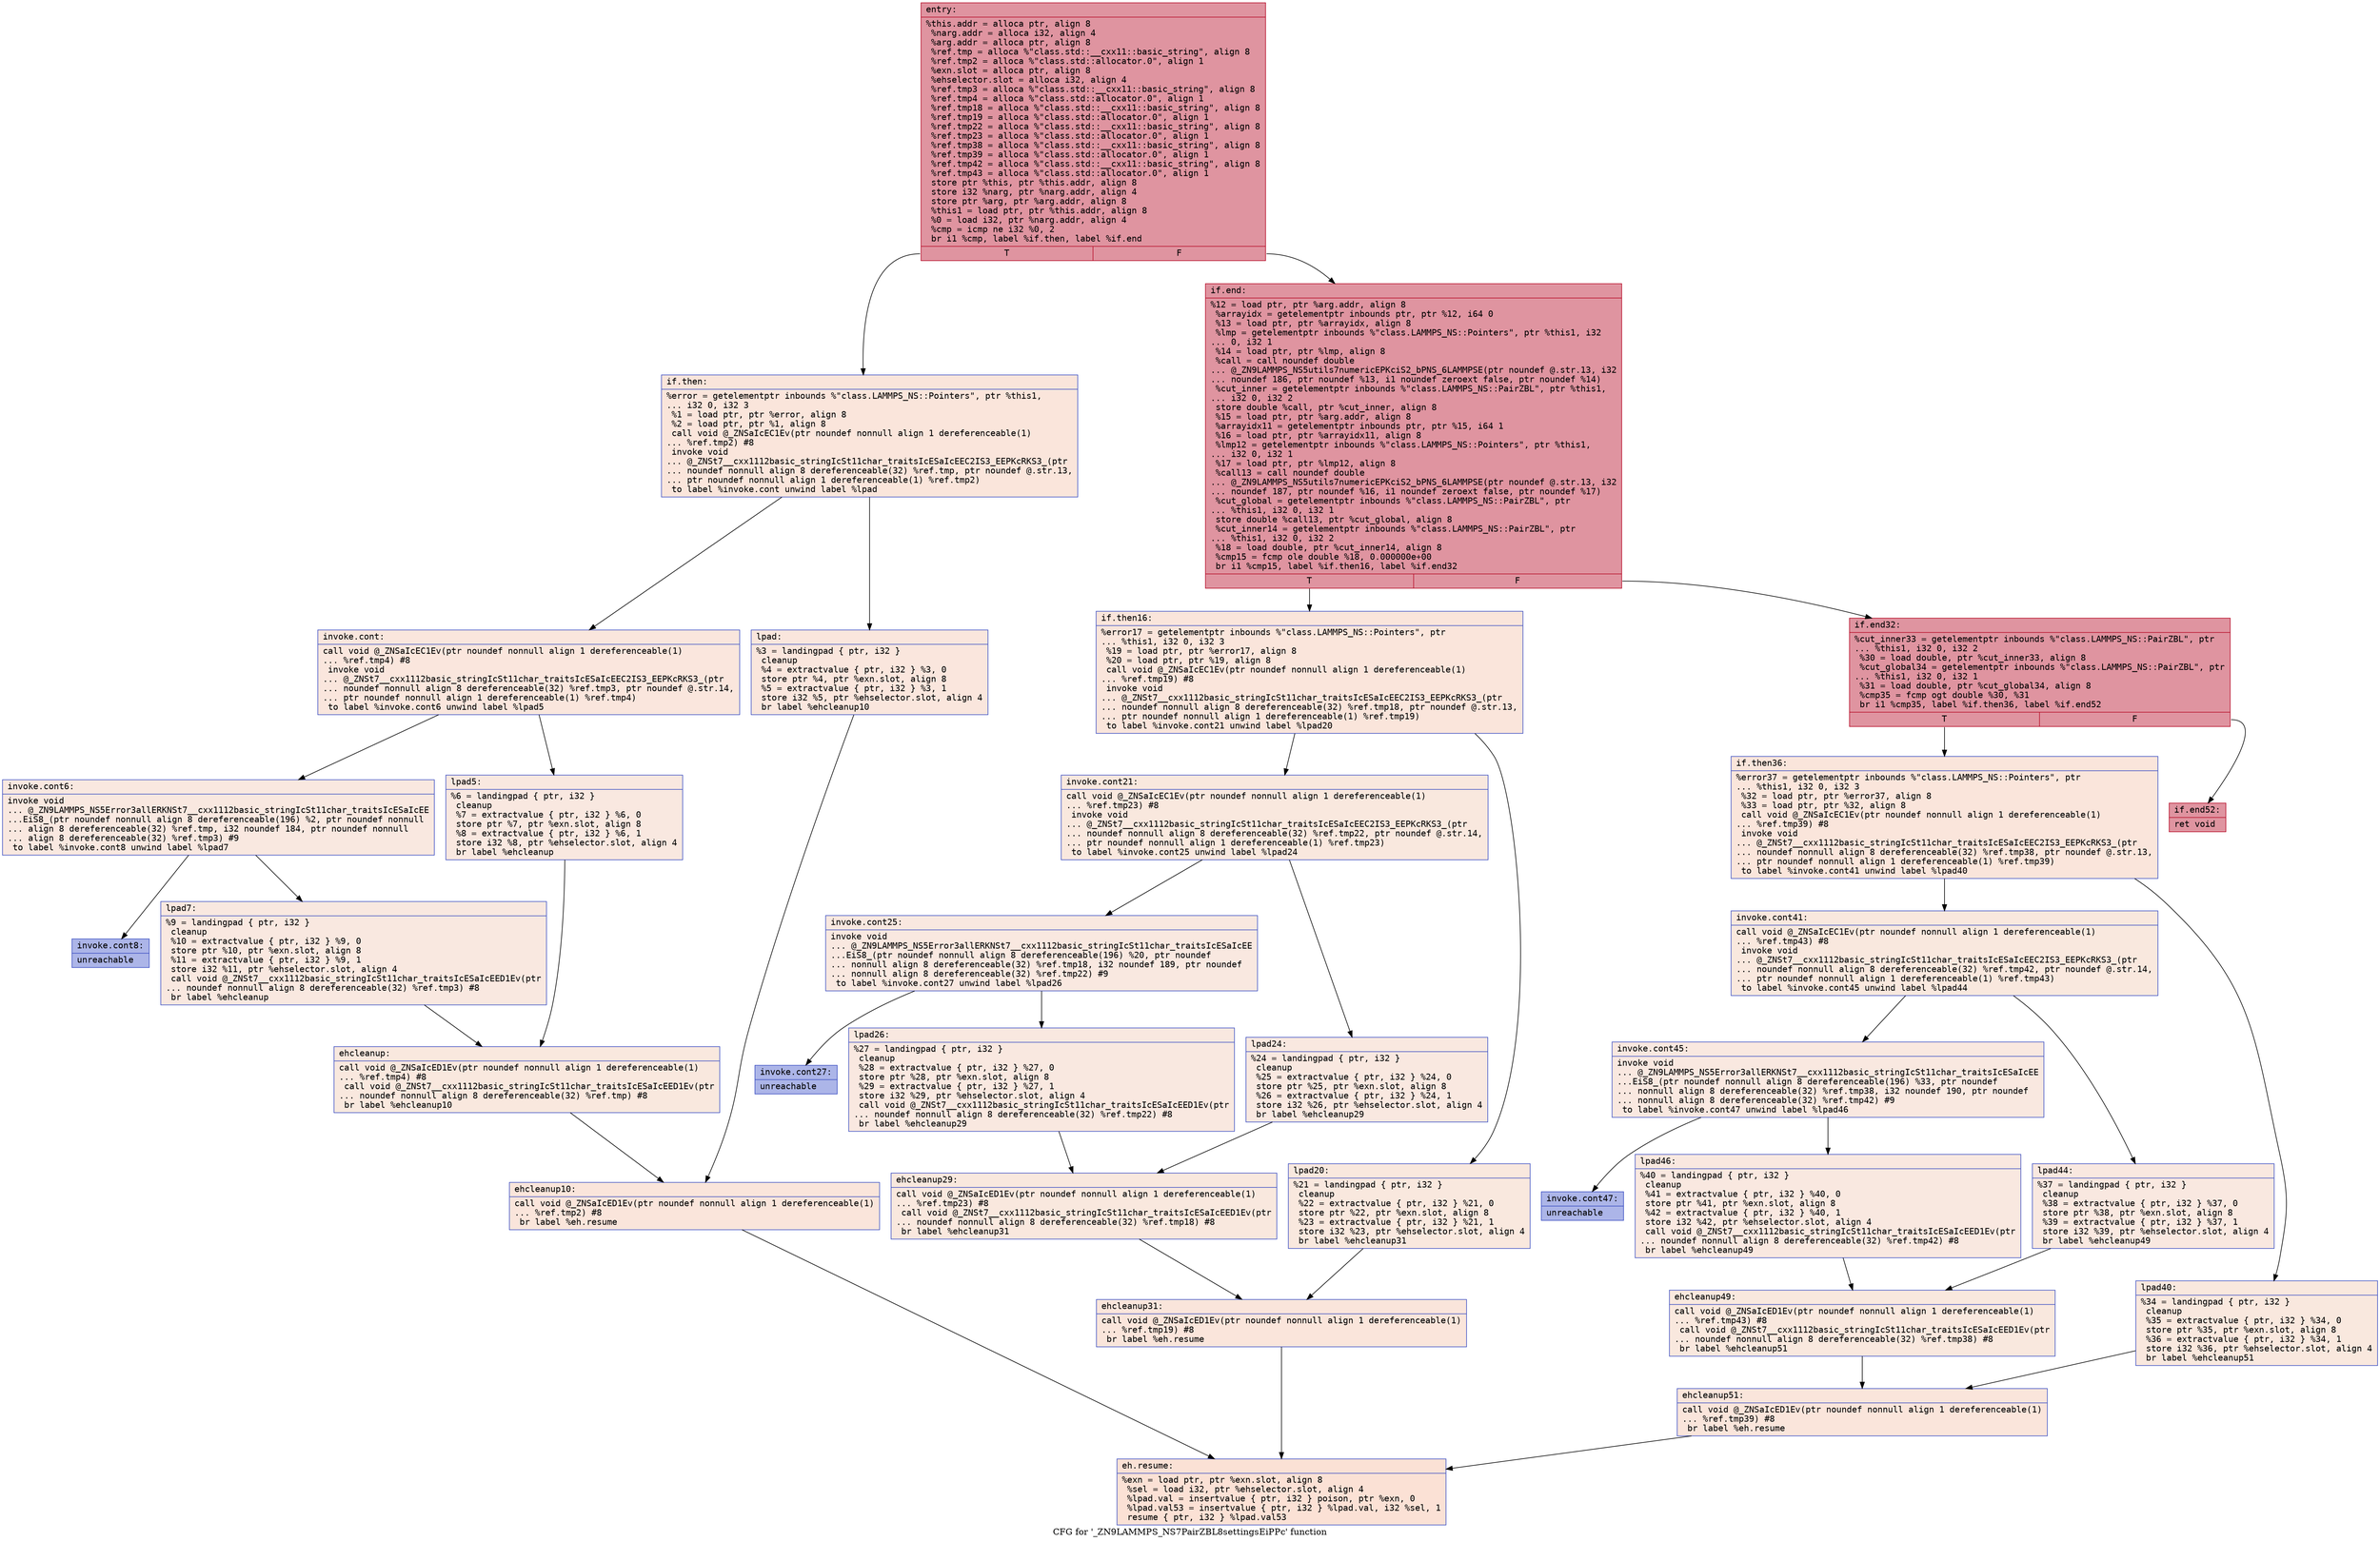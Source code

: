 digraph "CFG for '_ZN9LAMMPS_NS7PairZBL8settingsEiPPc' function" {
	label="CFG for '_ZN9LAMMPS_NS7PairZBL8settingsEiPPc' function";

	Node0x55e9958570f0 [shape=record,color="#b70d28ff", style=filled, fillcolor="#b70d2870" fontname="Courier",label="{entry:\l|  %this.addr = alloca ptr, align 8\l  %narg.addr = alloca i32, align 4\l  %arg.addr = alloca ptr, align 8\l  %ref.tmp = alloca %\"class.std::__cxx11::basic_string\", align 8\l  %ref.tmp2 = alloca %\"class.std::allocator.0\", align 1\l  %exn.slot = alloca ptr, align 8\l  %ehselector.slot = alloca i32, align 4\l  %ref.tmp3 = alloca %\"class.std::__cxx11::basic_string\", align 8\l  %ref.tmp4 = alloca %\"class.std::allocator.0\", align 1\l  %ref.tmp18 = alloca %\"class.std::__cxx11::basic_string\", align 8\l  %ref.tmp19 = alloca %\"class.std::allocator.0\", align 1\l  %ref.tmp22 = alloca %\"class.std::__cxx11::basic_string\", align 8\l  %ref.tmp23 = alloca %\"class.std::allocator.0\", align 1\l  %ref.tmp38 = alloca %\"class.std::__cxx11::basic_string\", align 8\l  %ref.tmp39 = alloca %\"class.std::allocator.0\", align 1\l  %ref.tmp42 = alloca %\"class.std::__cxx11::basic_string\", align 8\l  %ref.tmp43 = alloca %\"class.std::allocator.0\", align 1\l  store ptr %this, ptr %this.addr, align 8\l  store i32 %narg, ptr %narg.addr, align 4\l  store ptr %arg, ptr %arg.addr, align 8\l  %this1 = load ptr, ptr %this.addr, align 8\l  %0 = load i32, ptr %narg.addr, align 4\l  %cmp = icmp ne i32 %0, 2\l  br i1 %cmp, label %if.then, label %if.end\l|{<s0>T|<s1>F}}"];
	Node0x55e9958570f0:s0 -> Node0x55e995858120[tooltip="entry -> if.then\nProbability 0.00%" ];
	Node0x55e9958570f0:s1 -> Node0x55e995858190[tooltip="entry -> if.end\nProbability 100.00%" ];
	Node0x55e995858120 [shape=record,color="#3d50c3ff", style=filled, fillcolor="#f4c5ad70" fontname="Courier",label="{if.then:\l|  %error = getelementptr inbounds %\"class.LAMMPS_NS::Pointers\", ptr %this1,\l... i32 0, i32 3\l  %1 = load ptr, ptr %error, align 8\l  %2 = load ptr, ptr %1, align 8\l  call void @_ZNSaIcEC1Ev(ptr noundef nonnull align 1 dereferenceable(1)\l... %ref.tmp2) #8\l  invoke void\l... @_ZNSt7__cxx1112basic_stringIcSt11char_traitsIcESaIcEEC2IS3_EEPKcRKS3_(ptr\l... noundef nonnull align 8 dereferenceable(32) %ref.tmp, ptr noundef @.str.13,\l... ptr noundef nonnull align 1 dereferenceable(1) %ref.tmp2)\l          to label %invoke.cont unwind label %lpad\l}"];
	Node0x55e995858120 -> Node0x55e995858820[tooltip="if.then -> invoke.cont\nProbability 50.00%" ];
	Node0x55e995858120 -> Node0x55e9958588a0[tooltip="if.then -> lpad\nProbability 50.00%" ];
	Node0x55e995858820 [shape=record,color="#3d50c3ff", style=filled, fillcolor="#f3c7b170" fontname="Courier",label="{invoke.cont:\l|  call void @_ZNSaIcEC1Ev(ptr noundef nonnull align 1 dereferenceable(1)\l... %ref.tmp4) #8\l  invoke void\l... @_ZNSt7__cxx1112basic_stringIcSt11char_traitsIcESaIcEEC2IS3_EEPKcRKS3_(ptr\l... noundef nonnull align 8 dereferenceable(32) %ref.tmp3, ptr noundef @.str.14,\l... ptr noundef nonnull align 1 dereferenceable(1) %ref.tmp4)\l          to label %invoke.cont6 unwind label %lpad5\l}"];
	Node0x55e995858820 -> Node0x55e995858c90[tooltip="invoke.cont -> invoke.cont6\nProbability 50.00%" ];
	Node0x55e995858820 -> Node0x55e995858ce0[tooltip="invoke.cont -> lpad5\nProbability 50.00%" ];
	Node0x55e995858c90 [shape=record,color="#3d50c3ff", style=filled, fillcolor="#f1ccb870" fontname="Courier",label="{invoke.cont6:\l|  invoke void\l... @_ZN9LAMMPS_NS5Error3allERKNSt7__cxx1112basic_stringIcSt11char_traitsIcESaIcEE\l...EiS8_(ptr noundef nonnull align 8 dereferenceable(196) %2, ptr noundef nonnull\l... align 8 dereferenceable(32) %ref.tmp, i32 noundef 184, ptr noundef nonnull\l... align 8 dereferenceable(32) %ref.tmp3) #9\l          to label %invoke.cont8 unwind label %lpad7\l}"];
	Node0x55e995858c90 -> Node0x55e995858c40[tooltip="invoke.cont6 -> invoke.cont8\nProbability 0.00%" ];
	Node0x55e995858c90 -> Node0x55e995859060[tooltip="invoke.cont6 -> lpad7\nProbability 100.00%" ];
	Node0x55e995858c40 [shape=record,color="#3d50c3ff", style=filled, fillcolor="#4358cb70" fontname="Courier",label="{invoke.cont8:\l|  unreachable\l}"];
	Node0x55e9958588a0 [shape=record,color="#3d50c3ff", style=filled, fillcolor="#f3c7b170" fontname="Courier",label="{lpad:\l|  %3 = landingpad \{ ptr, i32 \}\l          cleanup\l  %4 = extractvalue \{ ptr, i32 \} %3, 0\l  store ptr %4, ptr %exn.slot, align 8\l  %5 = extractvalue \{ ptr, i32 \} %3, 1\l  store i32 %5, ptr %ehselector.slot, align 4\l  br label %ehcleanup10\l}"];
	Node0x55e9958588a0 -> Node0x55e995859700[tooltip="lpad -> ehcleanup10\nProbability 100.00%" ];
	Node0x55e995858ce0 [shape=record,color="#3d50c3ff", style=filled, fillcolor="#f1ccb870" fontname="Courier",label="{lpad5:\l|  %6 = landingpad \{ ptr, i32 \}\l          cleanup\l  %7 = extractvalue \{ ptr, i32 \} %6, 0\l  store ptr %7, ptr %exn.slot, align 8\l  %8 = extractvalue \{ ptr, i32 \} %6, 1\l  store i32 %8, ptr %ehselector.slot, align 4\l  br label %ehcleanup\l}"];
	Node0x55e995858ce0 -> Node0x55e995859a50[tooltip="lpad5 -> ehcleanup\nProbability 100.00%" ];
	Node0x55e995859060 [shape=record,color="#3d50c3ff", style=filled, fillcolor="#f1ccb870" fontname="Courier",label="{lpad7:\l|  %9 = landingpad \{ ptr, i32 \}\l          cleanup\l  %10 = extractvalue \{ ptr, i32 \} %9, 0\l  store ptr %10, ptr %exn.slot, align 8\l  %11 = extractvalue \{ ptr, i32 \} %9, 1\l  store i32 %11, ptr %ehselector.slot, align 4\l  call void @_ZNSt7__cxx1112basic_stringIcSt11char_traitsIcESaIcEED1Ev(ptr\l... noundef nonnull align 8 dereferenceable(32) %ref.tmp3) #8\l  br label %ehcleanup\l}"];
	Node0x55e995859060 -> Node0x55e995859a50[tooltip="lpad7 -> ehcleanup\nProbability 100.00%" ];
	Node0x55e995859a50 [shape=record,color="#3d50c3ff", style=filled, fillcolor="#f2cab570" fontname="Courier",label="{ehcleanup:\l|  call void @_ZNSaIcED1Ev(ptr noundef nonnull align 1 dereferenceable(1)\l... %ref.tmp4) #8\l  call void @_ZNSt7__cxx1112basic_stringIcSt11char_traitsIcESaIcEED1Ev(ptr\l... noundef nonnull align 8 dereferenceable(32) %ref.tmp) #8\l  br label %ehcleanup10\l}"];
	Node0x55e995859a50 -> Node0x55e995859700[tooltip="ehcleanup -> ehcleanup10\nProbability 100.00%" ];
	Node0x55e995859700 [shape=record,color="#3d50c3ff", style=filled, fillcolor="#f4c5ad70" fontname="Courier",label="{ehcleanup10:\l|  call void @_ZNSaIcED1Ev(ptr noundef nonnull align 1 dereferenceable(1)\l... %ref.tmp2) #8\l  br label %eh.resume\l}"];
	Node0x55e995859700 -> Node0x55e99585a4b0[tooltip="ehcleanup10 -> eh.resume\nProbability 100.00%" ];
	Node0x55e995858190 [shape=record,color="#b70d28ff", style=filled, fillcolor="#b70d2870" fontname="Courier",label="{if.end:\l|  %12 = load ptr, ptr %arg.addr, align 8\l  %arrayidx = getelementptr inbounds ptr, ptr %12, i64 0\l  %13 = load ptr, ptr %arrayidx, align 8\l  %lmp = getelementptr inbounds %\"class.LAMMPS_NS::Pointers\", ptr %this1, i32\l... 0, i32 1\l  %14 = load ptr, ptr %lmp, align 8\l  %call = call noundef double\l... @_ZN9LAMMPS_NS5utils7numericEPKciS2_bPNS_6LAMMPSE(ptr noundef @.str.13, i32\l... noundef 186, ptr noundef %13, i1 noundef zeroext false, ptr noundef %14)\l  %cut_inner = getelementptr inbounds %\"class.LAMMPS_NS::PairZBL\", ptr %this1,\l... i32 0, i32 2\l  store double %call, ptr %cut_inner, align 8\l  %15 = load ptr, ptr %arg.addr, align 8\l  %arrayidx11 = getelementptr inbounds ptr, ptr %15, i64 1\l  %16 = load ptr, ptr %arrayidx11, align 8\l  %lmp12 = getelementptr inbounds %\"class.LAMMPS_NS::Pointers\", ptr %this1,\l... i32 0, i32 1\l  %17 = load ptr, ptr %lmp12, align 8\l  %call13 = call noundef double\l... @_ZN9LAMMPS_NS5utils7numericEPKciS2_bPNS_6LAMMPSE(ptr noundef @.str.13, i32\l... noundef 187, ptr noundef %16, i1 noundef zeroext false, ptr noundef %17)\l  %cut_global = getelementptr inbounds %\"class.LAMMPS_NS::PairZBL\", ptr\l... %this1, i32 0, i32 1\l  store double %call13, ptr %cut_global, align 8\l  %cut_inner14 = getelementptr inbounds %\"class.LAMMPS_NS::PairZBL\", ptr\l... %this1, i32 0, i32 2\l  %18 = load double, ptr %cut_inner14, align 8\l  %cmp15 = fcmp ole double %18, 0.000000e+00\l  br i1 %cmp15, label %if.then16, label %if.end32\l|{<s0>T|<s1>F}}"];
	Node0x55e995858190:s0 -> Node0x55e99585b5b0[tooltip="if.end -> if.then16\nProbability 0.00%" ];
	Node0x55e995858190:s1 -> Node0x55e99585b690[tooltip="if.end -> if.end32\nProbability 100.00%" ];
	Node0x55e99585b5b0 [shape=record,color="#3d50c3ff", style=filled, fillcolor="#f4c5ad70" fontname="Courier",label="{if.then16:\l|  %error17 = getelementptr inbounds %\"class.LAMMPS_NS::Pointers\", ptr\l... %this1, i32 0, i32 3\l  %19 = load ptr, ptr %error17, align 8\l  %20 = load ptr, ptr %19, align 8\l  call void @_ZNSaIcEC1Ev(ptr noundef nonnull align 1 dereferenceable(1)\l... %ref.tmp19) #8\l  invoke void\l... @_ZNSt7__cxx1112basic_stringIcSt11char_traitsIcESaIcEEC2IS3_EEPKcRKS3_(ptr\l... noundef nonnull align 8 dereferenceable(32) %ref.tmp18, ptr noundef @.str.13,\l... ptr noundef nonnull align 1 dereferenceable(1) %ref.tmp19)\l          to label %invoke.cont21 unwind label %lpad20\l}"];
	Node0x55e99585b5b0 -> Node0x55e99585bb80[tooltip="if.then16 -> invoke.cont21\nProbability 50.00%" ];
	Node0x55e99585b5b0 -> Node0x55e995858200[tooltip="if.then16 -> lpad20\nProbability 50.00%" ];
	Node0x55e99585bb80 [shape=record,color="#3d50c3ff", style=filled, fillcolor="#f2cab570" fontname="Courier",label="{invoke.cont21:\l|  call void @_ZNSaIcEC1Ev(ptr noundef nonnull align 1 dereferenceable(1)\l... %ref.tmp23) #8\l  invoke void\l... @_ZNSt7__cxx1112basic_stringIcSt11char_traitsIcESaIcEEC2IS3_EEPKcRKS3_(ptr\l... noundef nonnull align 8 dereferenceable(32) %ref.tmp22, ptr noundef @.str.14,\l... ptr noundef nonnull align 1 dereferenceable(1) %ref.tmp23)\l          to label %invoke.cont25 unwind label %lpad24\l}"];
	Node0x55e99585bb80 -> Node0x55e99585c2c0[tooltip="invoke.cont21 -> invoke.cont25\nProbability 50.00%" ];
	Node0x55e99585bb80 -> Node0x55e99585c310[tooltip="invoke.cont21 -> lpad24\nProbability 50.00%" ];
	Node0x55e99585c2c0 [shape=record,color="#3d50c3ff", style=filled, fillcolor="#f1ccb870" fontname="Courier",label="{invoke.cont25:\l|  invoke void\l... @_ZN9LAMMPS_NS5Error3allERKNSt7__cxx1112basic_stringIcSt11char_traitsIcESaIcEE\l...EiS8_(ptr noundef nonnull align 8 dereferenceable(196) %20, ptr noundef\l... nonnull align 8 dereferenceable(32) %ref.tmp18, i32 noundef 189, ptr noundef\l... nonnull align 8 dereferenceable(32) %ref.tmp22) #9\l          to label %invoke.cont27 unwind label %lpad26\l}"];
	Node0x55e99585c2c0 -> Node0x55e995858490[tooltip="invoke.cont25 -> invoke.cont27\nProbability 0.00%" ];
	Node0x55e99585c2c0 -> Node0x55e99585c5f0[tooltip="invoke.cont25 -> lpad26\nProbability 100.00%" ];
	Node0x55e995858490 [shape=record,color="#3d50c3ff", style=filled, fillcolor="#4358cb70" fontname="Courier",label="{invoke.cont27:\l|  unreachable\l}"];
	Node0x55e995858200 [shape=record,color="#3d50c3ff", style=filled, fillcolor="#f2cab570" fontname="Courier",label="{lpad20:\l|  %21 = landingpad \{ ptr, i32 \}\l          cleanup\l  %22 = extractvalue \{ ptr, i32 \} %21, 0\l  store ptr %22, ptr %exn.slot, align 8\l  %23 = extractvalue \{ ptr, i32 \} %21, 1\l  store i32 %23, ptr %ehselector.slot, align 4\l  br label %ehcleanup31\l}"];
	Node0x55e995858200 -> Node0x55e99585cbb0[tooltip="lpad20 -> ehcleanup31\nProbability 100.00%" ];
	Node0x55e99585c310 [shape=record,color="#3d50c3ff", style=filled, fillcolor="#f1ccb870" fontname="Courier",label="{lpad24:\l|  %24 = landingpad \{ ptr, i32 \}\l          cleanup\l  %25 = extractvalue \{ ptr, i32 \} %24, 0\l  store ptr %25, ptr %exn.slot, align 8\l  %26 = extractvalue \{ ptr, i32 \} %24, 1\l  store i32 %26, ptr %ehselector.slot, align 4\l  br label %ehcleanup29\l}"];
	Node0x55e99585c310 -> Node0x55e99585cf00[tooltip="lpad24 -> ehcleanup29\nProbability 100.00%" ];
	Node0x55e99585c5f0 [shape=record,color="#3d50c3ff", style=filled, fillcolor="#f1ccb870" fontname="Courier",label="{lpad26:\l|  %27 = landingpad \{ ptr, i32 \}\l          cleanup\l  %28 = extractvalue \{ ptr, i32 \} %27, 0\l  store ptr %28, ptr %exn.slot, align 8\l  %29 = extractvalue \{ ptr, i32 \} %27, 1\l  store i32 %29, ptr %ehselector.slot, align 4\l  call void @_ZNSt7__cxx1112basic_stringIcSt11char_traitsIcESaIcEED1Ev(ptr\l... noundef nonnull align 8 dereferenceable(32) %ref.tmp22) #8\l  br label %ehcleanup29\l}"];
	Node0x55e99585c5f0 -> Node0x55e99585cf00[tooltip="lpad26 -> ehcleanup29\nProbability 100.00%" ];
	Node0x55e99585cf00 [shape=record,color="#3d50c3ff", style=filled, fillcolor="#f2cab570" fontname="Courier",label="{ehcleanup29:\l|  call void @_ZNSaIcED1Ev(ptr noundef nonnull align 1 dereferenceable(1)\l... %ref.tmp23) #8\l  call void @_ZNSt7__cxx1112basic_stringIcSt11char_traitsIcESaIcEED1Ev(ptr\l... noundef nonnull align 8 dereferenceable(32) %ref.tmp18) #8\l  br label %ehcleanup31\l}"];
	Node0x55e99585cf00 -> Node0x55e99585cbb0[tooltip="ehcleanup29 -> ehcleanup31\nProbability 100.00%" ];
	Node0x55e99585cbb0 [shape=record,color="#3d50c3ff", style=filled, fillcolor="#f4c5ad70" fontname="Courier",label="{ehcleanup31:\l|  call void @_ZNSaIcED1Ev(ptr noundef nonnull align 1 dereferenceable(1)\l... %ref.tmp19) #8\l  br label %eh.resume\l}"];
	Node0x55e99585cbb0 -> Node0x55e99585a4b0[tooltip="ehcleanup31 -> eh.resume\nProbability 100.00%" ];
	Node0x55e99585b690 [shape=record,color="#b70d28ff", style=filled, fillcolor="#b70d2870" fontname="Courier",label="{if.end32:\l|  %cut_inner33 = getelementptr inbounds %\"class.LAMMPS_NS::PairZBL\", ptr\l... %this1, i32 0, i32 2\l  %30 = load double, ptr %cut_inner33, align 8\l  %cut_global34 = getelementptr inbounds %\"class.LAMMPS_NS::PairZBL\", ptr\l... %this1, i32 0, i32 1\l  %31 = load double, ptr %cut_global34, align 8\l  %cmp35 = fcmp ogt double %30, %31\l  br i1 %cmp35, label %if.then36, label %if.end52\l|{<s0>T|<s1>F}}"];
	Node0x55e99585b690:s0 -> Node0x55e99585db60[tooltip="if.end32 -> if.then36\nProbability 0.00%" ];
	Node0x55e99585b690:s1 -> Node0x55e99585dbe0[tooltip="if.end32 -> if.end52\nProbability 100.00%" ];
	Node0x55e99585db60 [shape=record,color="#3d50c3ff", style=filled, fillcolor="#f4c5ad70" fontname="Courier",label="{if.then36:\l|  %error37 = getelementptr inbounds %\"class.LAMMPS_NS::Pointers\", ptr\l... %this1, i32 0, i32 3\l  %32 = load ptr, ptr %error37, align 8\l  %33 = load ptr, ptr %32, align 8\l  call void @_ZNSaIcEC1Ev(ptr noundef nonnull align 1 dereferenceable(1)\l... %ref.tmp39) #8\l  invoke void\l... @_ZNSt7__cxx1112basic_stringIcSt11char_traitsIcESaIcEEC2IS3_EEPKcRKS3_(ptr\l... noundef nonnull align 8 dereferenceable(32) %ref.tmp38, ptr noundef @.str.13,\l... ptr noundef nonnull align 1 dereferenceable(1) %ref.tmp39)\l          to label %invoke.cont41 unwind label %lpad40\l}"];
	Node0x55e99585db60 -> Node0x55e99585e070[tooltip="if.then36 -> invoke.cont41\nProbability 50.00%" ];
	Node0x55e99585db60 -> Node0x55e99585e0f0[tooltip="if.then36 -> lpad40\nProbability 50.00%" ];
	Node0x55e99585e070 [shape=record,color="#3d50c3ff", style=filled, fillcolor="#f2cab570" fontname="Courier",label="{invoke.cont41:\l|  call void @_ZNSaIcEC1Ev(ptr noundef nonnull align 1 dereferenceable(1)\l... %ref.tmp43) #8\l  invoke void\l... @_ZNSt7__cxx1112basic_stringIcSt11char_traitsIcESaIcEEC2IS3_EEPKcRKS3_(ptr\l... noundef nonnull align 8 dereferenceable(32) %ref.tmp42, ptr noundef @.str.14,\l... ptr noundef nonnull align 1 dereferenceable(1) %ref.tmp43)\l          to label %invoke.cont45 unwind label %lpad44\l}"];
	Node0x55e99585e070 -> Node0x55e99585e410[tooltip="invoke.cont41 -> invoke.cont45\nProbability 50.00%" ];
	Node0x55e99585e070 -> Node0x55e99585e460[tooltip="invoke.cont41 -> lpad44\nProbability 50.00%" ];
	Node0x55e99585e410 [shape=record,color="#3d50c3ff", style=filled, fillcolor="#f1ccb870" fontname="Courier",label="{invoke.cont45:\l|  invoke void\l... @_ZN9LAMMPS_NS5Error3allERKNSt7__cxx1112basic_stringIcSt11char_traitsIcESaIcEE\l...EiS8_(ptr noundef nonnull align 8 dereferenceable(196) %33, ptr noundef\l... nonnull align 8 dereferenceable(32) %ref.tmp38, i32 noundef 190, ptr noundef\l... nonnull align 8 dereferenceable(32) %ref.tmp42) #9\l          to label %invoke.cont47 unwind label %lpad46\l}"];
	Node0x55e99585e410 -> Node0x55e99585e3c0[tooltip="invoke.cont45 -> invoke.cont47\nProbability 0.00%" ];
	Node0x55e99585e410 -> Node0x55e99585e720[tooltip="invoke.cont45 -> lpad46\nProbability 100.00%" ];
	Node0x55e99585e3c0 [shape=record,color="#3d50c3ff", style=filled, fillcolor="#4358cb70" fontname="Courier",label="{invoke.cont47:\l|  unreachable\l}"];
	Node0x55e99585e0f0 [shape=record,color="#3d50c3ff", style=filled, fillcolor="#f2cab570" fontname="Courier",label="{lpad40:\l|  %34 = landingpad \{ ptr, i32 \}\l          cleanup\l  %35 = extractvalue \{ ptr, i32 \} %34, 0\l  store ptr %35, ptr %exn.slot, align 8\l  %36 = extractvalue \{ ptr, i32 \} %34, 1\l  store i32 %36, ptr %ehselector.slot, align 4\l  br label %ehcleanup51\l}"];
	Node0x55e99585e0f0 -> Node0x55e99585ece0[tooltip="lpad40 -> ehcleanup51\nProbability 100.00%" ];
	Node0x55e99585e460 [shape=record,color="#3d50c3ff", style=filled, fillcolor="#f1ccb870" fontname="Courier",label="{lpad44:\l|  %37 = landingpad \{ ptr, i32 \}\l          cleanup\l  %38 = extractvalue \{ ptr, i32 \} %37, 0\l  store ptr %38, ptr %exn.slot, align 8\l  %39 = extractvalue \{ ptr, i32 \} %37, 1\l  store i32 %39, ptr %ehselector.slot, align 4\l  br label %ehcleanup49\l}"];
	Node0x55e99585e460 -> Node0x55e99585f030[tooltip="lpad44 -> ehcleanup49\nProbability 100.00%" ];
	Node0x55e99585e720 [shape=record,color="#3d50c3ff", style=filled, fillcolor="#f1ccb870" fontname="Courier",label="{lpad46:\l|  %40 = landingpad \{ ptr, i32 \}\l          cleanup\l  %41 = extractvalue \{ ptr, i32 \} %40, 0\l  store ptr %41, ptr %exn.slot, align 8\l  %42 = extractvalue \{ ptr, i32 \} %40, 1\l  store i32 %42, ptr %ehselector.slot, align 4\l  call void @_ZNSt7__cxx1112basic_stringIcSt11char_traitsIcESaIcEED1Ev(ptr\l... noundef nonnull align 8 dereferenceable(32) %ref.tmp42) #8\l  br label %ehcleanup49\l}"];
	Node0x55e99585e720 -> Node0x55e99585f030[tooltip="lpad46 -> ehcleanup49\nProbability 100.00%" ];
	Node0x55e99585f030 [shape=record,color="#3d50c3ff", style=filled, fillcolor="#f2cab570" fontname="Courier",label="{ehcleanup49:\l|  call void @_ZNSaIcED1Ev(ptr noundef nonnull align 1 dereferenceable(1)\l... %ref.tmp43) #8\l  call void @_ZNSt7__cxx1112basic_stringIcSt11char_traitsIcESaIcEED1Ev(ptr\l... noundef nonnull align 8 dereferenceable(32) %ref.tmp38) #8\l  br label %ehcleanup51\l}"];
	Node0x55e99585f030 -> Node0x55e99585ece0[tooltip="ehcleanup49 -> ehcleanup51\nProbability 100.00%" ];
	Node0x55e99585ece0 [shape=record,color="#3d50c3ff", style=filled, fillcolor="#f4c5ad70" fontname="Courier",label="{ehcleanup51:\l|  call void @_ZNSaIcED1Ev(ptr noundef nonnull align 1 dereferenceable(1)\l... %ref.tmp39) #8\l  br label %eh.resume\l}"];
	Node0x55e99585ece0 -> Node0x55e99585a4b0[tooltip="ehcleanup51 -> eh.resume\nProbability 100.00%" ];
	Node0x55e99585dbe0 [shape=record,color="#b70d28ff", style=filled, fillcolor="#b70d2870" fontname="Courier",label="{if.end52:\l|  ret void\l}"];
	Node0x55e99585a4b0 [shape=record,color="#3d50c3ff", style=filled, fillcolor="#f7bca170" fontname="Courier",label="{eh.resume:\l|  %exn = load ptr, ptr %exn.slot, align 8\l  %sel = load i32, ptr %ehselector.slot, align 4\l  %lpad.val = insertvalue \{ ptr, i32 \} poison, ptr %exn, 0\l  %lpad.val53 = insertvalue \{ ptr, i32 \} %lpad.val, i32 %sel, 1\l  resume \{ ptr, i32 \} %lpad.val53\l}"];
}
